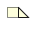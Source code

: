 @startuml @uml@-class-diagram
'https://plantuml.com/class-diagram
skinparam classAttributeIconSize 0

'Classes

'Relations

'Notes

note as UserCode
end note

@enduml
